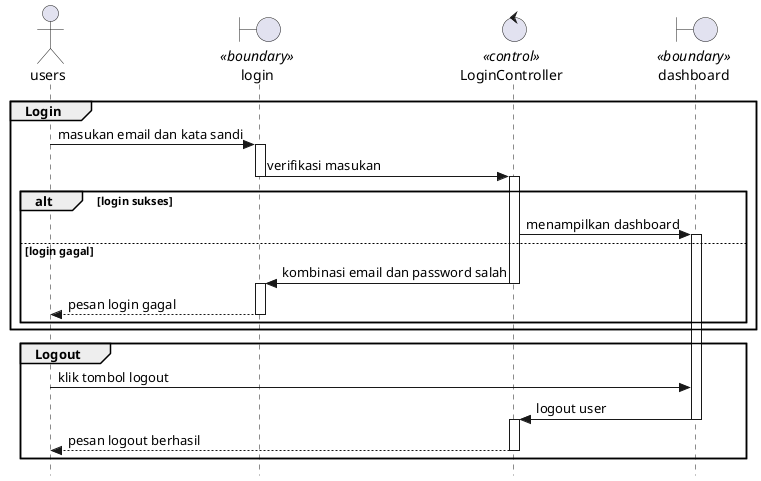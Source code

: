 @startuml authn

skinparam style strictuml

actor users
boundary login <<boundary>>
control LoginController <<control>>
boundary dashboard <<boundary>>

group Login
    users -> login : masukan email dan kata sandi
        activate login
    login -> LoginController: verifikasi masukan
        deactivate login 
        activate LoginController
    alt login sukses
        LoginController -> dashboard: menampilkan dashboard
            activate dashboard
    else login gagal
        LoginController -> login: kombinasi email dan password salah
            deactivate LoginController
            activate login
        login --> users: pesan login gagal
            deactivate login
    end
end

group Logout
    users -> dashboard: klik tombol logout
    dashboard -> LoginController: logout user
        deactivate dashboard
        activate LoginController
    LoginController --> users: pesan logout berhasil
        deactivate LoginController
end

@enduml